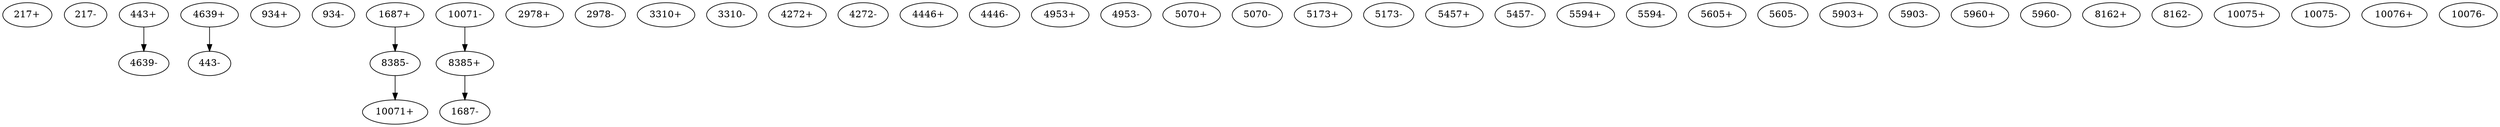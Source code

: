 digraph adj {
graph [k=40]
edge [d=-39]
"217+" [l=276]
"217-" [l=276]
"443+" [l=210]
"443-" [l=210]
"934+" [l=287]
"934-" [l=287]
"1687+" [l=295]
"1687-" [l=295]
"2978+" [l=223]
"2978-" [l=223]
"3310+" [l=207]
"3310-" [l=207]
"4272+" [l=210]
"4272-" [l=210]
"4446+" [l=256]
"4446-" [l=256]
"4639+" [l=269]
"4639-" [l=269]
"4953+" [l=200]
"4953-" [l=200]
"5070+" [l=287]
"5070-" [l=287]
"5173+" [l=240]
"5173-" [l=240]
"5457+" [l=229]
"5457-" [l=229]
"5594+" [l=322]
"5594-" [l=322]
"5605+" [l=204]
"5605-" [l=204]
"5903+" [l=210]
"5903-" [l=210]
"5960+" [l=234]
"5960-" [l=234]
"8162+" [l=384]
"8162-" [l=384]
"8385+" [l=253]
"8385-" [l=253]
"10071+" [l=1877]
"10071-" [l=1877]
"10075+" [l=394]
"10075-" [l=394]
"10076+" [l=286]
"10076-" [l=286]
"443+" -> "4639-" [d=213 e=59.5 n=1]
"1687+" -> "8385-" [d=370 e=59.5 n=1]
"4639+" -> "443-" [d=213 e=59.5 n=1]
"8385+" -> "1687-" [d=370 e=59.5 n=1]
"8385-" -> "10071+" [d=373 e=59.5 n=1]
"10071-" -> "8385+" [d=373 e=59.5 n=1]
}
